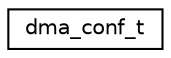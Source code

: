 digraph "Graphical Class Hierarchy"
{
 // LATEX_PDF_SIZE
  edge [fontname="Helvetica",fontsize="10",labelfontname="Helvetica",labelfontsize="10"];
  node [fontname="Helvetica",fontsize="10",shape=record];
  rankdir="LR";
  Node0 [label="dma_conf_t",height=0.2,width=0.4,color="black", fillcolor="white", style="filled",URL="$structdma__conf__t.html",tooltip="DMA configuration."];
}
